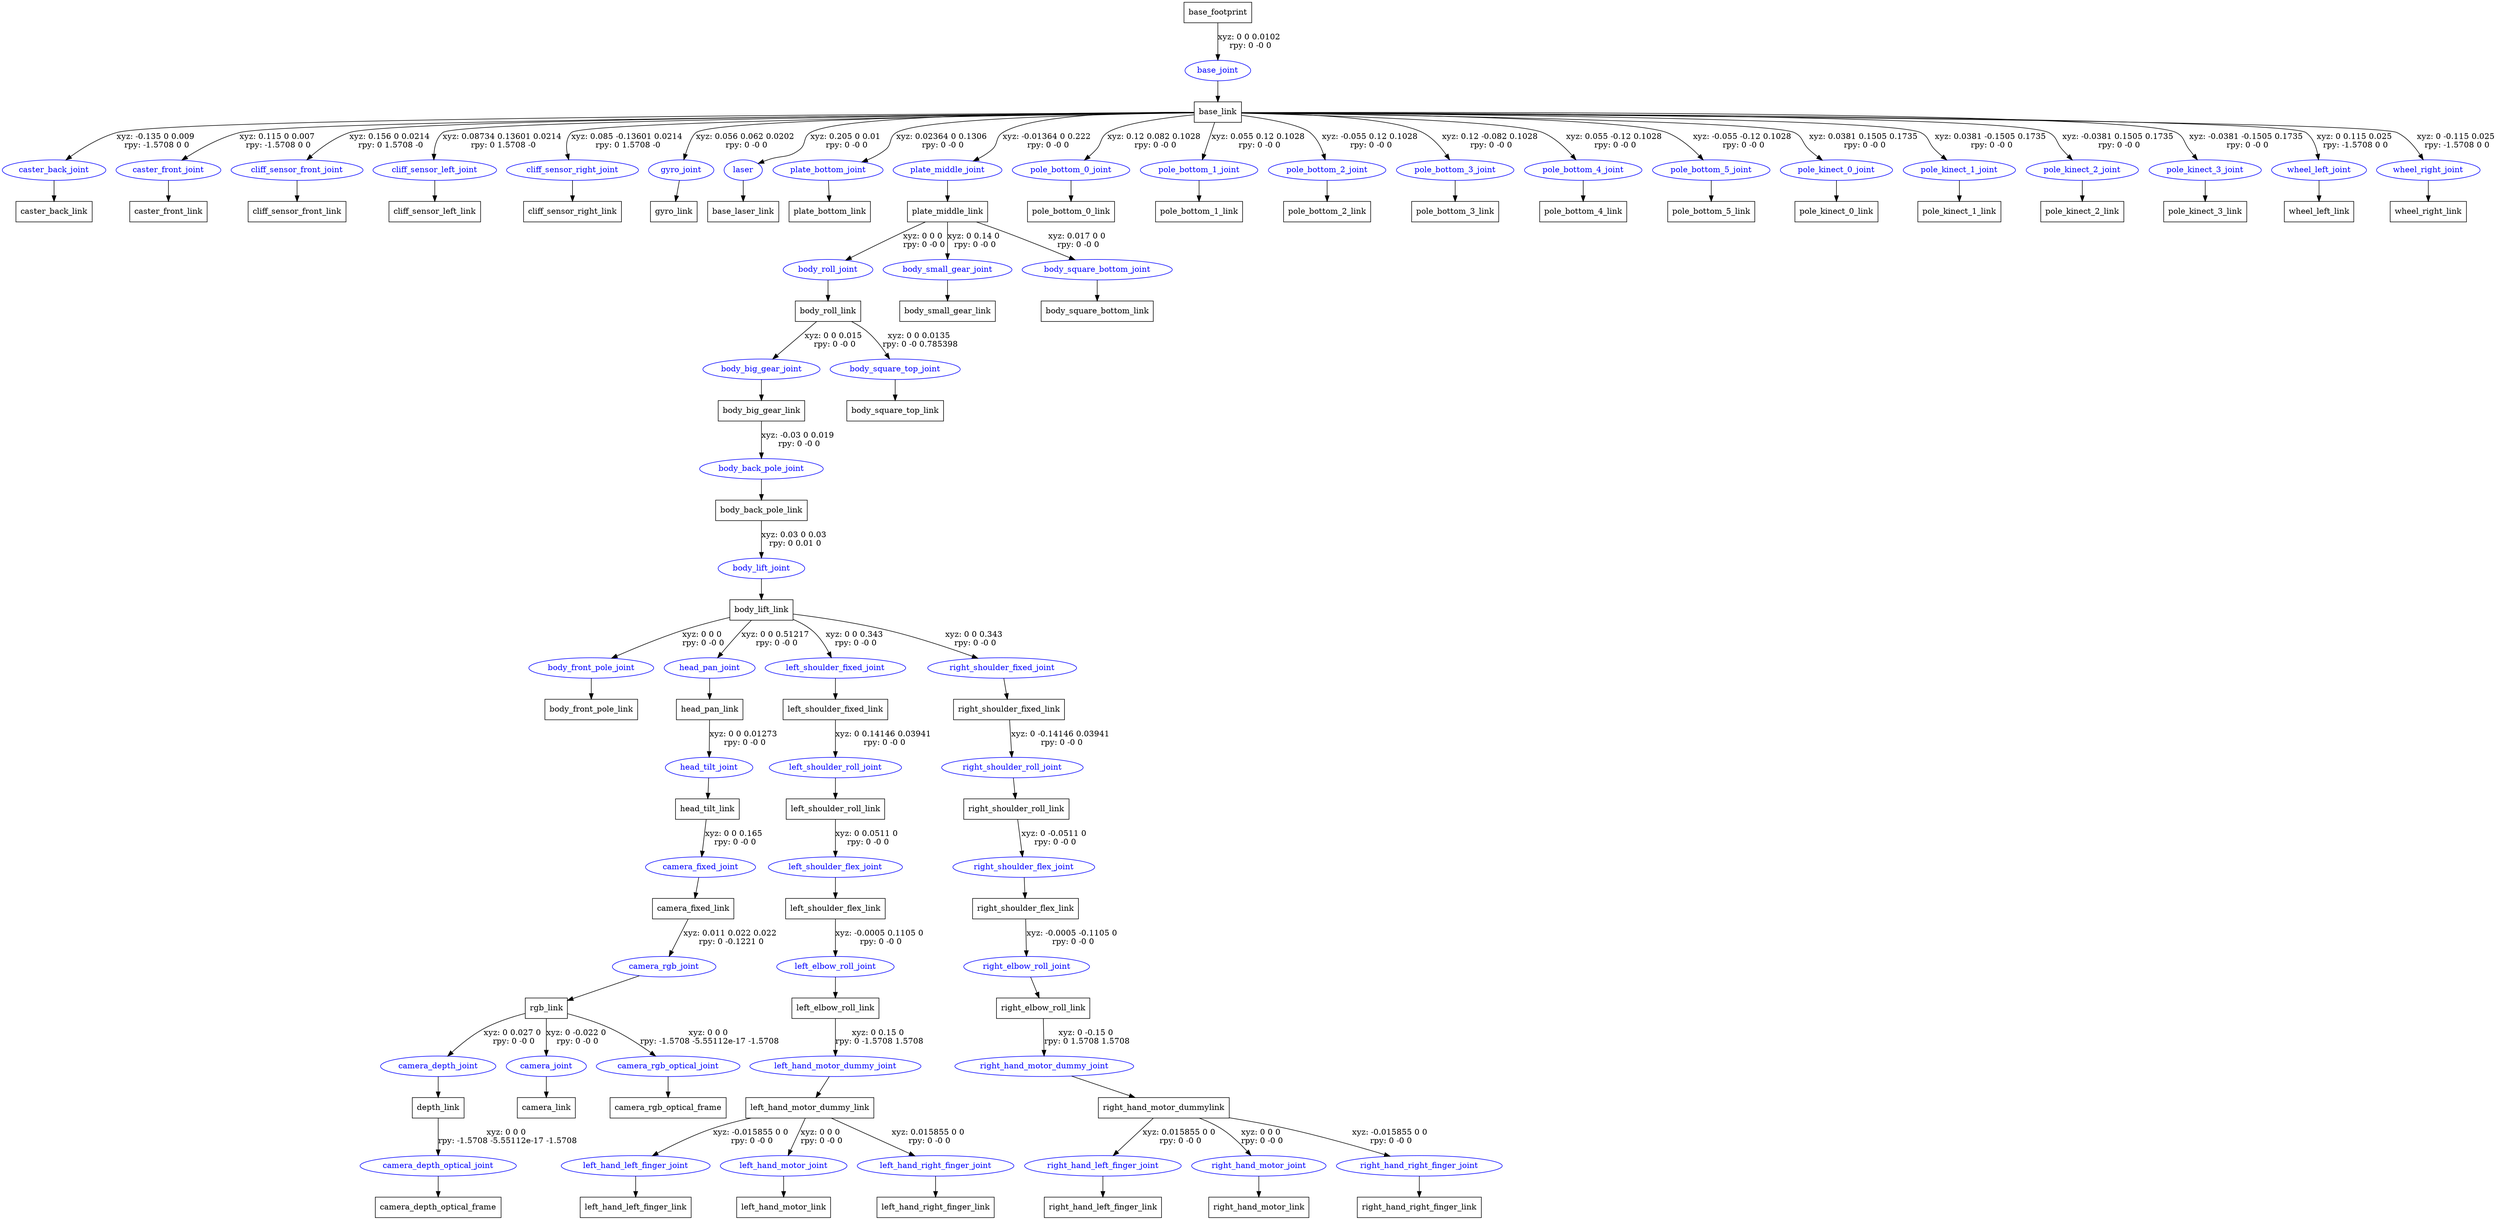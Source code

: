 digraph G {
node [shape=box];
"base_footprint" [label="base_footprint"];
"base_link" [label="base_link"];
"caster_back_link" [label="caster_back_link"];
"caster_front_link" [label="caster_front_link"];
"cliff_sensor_front_link" [label="cliff_sensor_front_link"];
"cliff_sensor_left_link" [label="cliff_sensor_left_link"];
"cliff_sensor_right_link" [label="cliff_sensor_right_link"];
"gyro_link" [label="gyro_link"];
"base_laser_link" [label="base_laser_link"];
"plate_bottom_link" [label="plate_bottom_link"];
"plate_middle_link" [label="plate_middle_link"];
"body_roll_link" [label="body_roll_link"];
"body_big_gear_link" [label="body_big_gear_link"];
"body_back_pole_link" [label="body_back_pole_link"];
"body_lift_link" [label="body_lift_link"];
"body_front_pole_link" [label="body_front_pole_link"];
"head_pan_link" [label="head_pan_link"];
"head_tilt_link" [label="head_tilt_link"];
"camera_fixed_link" [label="camera_fixed_link"];
"rgb_link" [label="rgb_link"];
"depth_link" [label="depth_link"];
"camera_depth_optical_frame" [label="camera_depth_optical_frame"];
"camera_link" [label="camera_link"];
"camera_rgb_optical_frame" [label="camera_rgb_optical_frame"];
"left_shoulder_fixed_link" [label="left_shoulder_fixed_link"];
"left_shoulder_roll_link" [label="left_shoulder_roll_link"];
"left_shoulder_flex_link" [label="left_shoulder_flex_link"];
"left_elbow_roll_link" [label="left_elbow_roll_link"];
"left_hand_motor_dummy_link" [label="left_hand_motor_dummy_link"];
"left_hand_left_finger_link" [label="left_hand_left_finger_link"];
"left_hand_motor_link" [label="left_hand_motor_link"];
"left_hand_right_finger_link" [label="left_hand_right_finger_link"];
"right_shoulder_fixed_link" [label="right_shoulder_fixed_link"];
"right_shoulder_roll_link" [label="right_shoulder_roll_link"];
"right_shoulder_flex_link" [label="right_shoulder_flex_link"];
"right_elbow_roll_link" [label="right_elbow_roll_link"];
"right_hand_motor_dummylink" [label="right_hand_motor_dummylink"];
"right_hand_left_finger_link" [label="right_hand_left_finger_link"];
"right_hand_motor_link" [label="right_hand_motor_link"];
"right_hand_right_finger_link" [label="right_hand_right_finger_link"];
"body_square_top_link" [label="body_square_top_link"];
"body_small_gear_link" [label="body_small_gear_link"];
"body_square_bottom_link" [label="body_square_bottom_link"];
"pole_bottom_0_link" [label="pole_bottom_0_link"];
"pole_bottom_1_link" [label="pole_bottom_1_link"];
"pole_bottom_2_link" [label="pole_bottom_2_link"];
"pole_bottom_3_link" [label="pole_bottom_3_link"];
"pole_bottom_4_link" [label="pole_bottom_4_link"];
"pole_bottom_5_link" [label="pole_bottom_5_link"];
"pole_kinect_0_link" [label="pole_kinect_0_link"];
"pole_kinect_1_link" [label="pole_kinect_1_link"];
"pole_kinect_2_link" [label="pole_kinect_2_link"];
"pole_kinect_3_link" [label="pole_kinect_3_link"];
"wheel_left_link" [label="wheel_left_link"];
"wheel_right_link" [label="wheel_right_link"];
node [shape=ellipse, color=blue, fontcolor=blue];
"base_footprint" -> "base_joint" [label="xyz: 0 0 0.0102 \nrpy: 0 -0 0"]
"base_joint" -> "base_link"
"base_link" -> "caster_back_joint" [label="xyz: -0.135 0 0.009 \nrpy: -1.5708 0 0"]
"caster_back_joint" -> "caster_back_link"
"base_link" -> "caster_front_joint" [label="xyz: 0.115 0 0.007 \nrpy: -1.5708 0 0"]
"caster_front_joint" -> "caster_front_link"
"base_link" -> "cliff_sensor_front_joint" [label="xyz: 0.156 0 0.0214 \nrpy: 0 1.5708 -0"]
"cliff_sensor_front_joint" -> "cliff_sensor_front_link"
"base_link" -> "cliff_sensor_left_joint" [label="xyz: 0.08734 0.13601 0.0214 \nrpy: 0 1.5708 -0"]
"cliff_sensor_left_joint" -> "cliff_sensor_left_link"
"base_link" -> "cliff_sensor_right_joint" [label="xyz: 0.085 -0.13601 0.0214 \nrpy: 0 1.5708 -0"]
"cliff_sensor_right_joint" -> "cliff_sensor_right_link"
"base_link" -> "gyro_joint" [label="xyz: 0.056 0.062 0.0202 \nrpy: 0 -0 0"]
"gyro_joint" -> "gyro_link"
"base_link" -> "laser" [label="xyz: 0.205 0 0.01 \nrpy: 0 -0 0"]
"laser" -> "base_laser_link"
"base_link" -> "plate_bottom_joint" [label="xyz: 0.02364 0 0.1306 \nrpy: 0 -0 0"]
"plate_bottom_joint" -> "plate_bottom_link"
"base_link" -> "plate_middle_joint" [label="xyz: -0.01364 0 0.222 \nrpy: 0 -0 0"]
"plate_middle_joint" -> "plate_middle_link"
"plate_middle_link" -> "body_roll_joint" [label="xyz: 0 0 0 \nrpy: 0 -0 0"]
"body_roll_joint" -> "body_roll_link"
"body_roll_link" -> "body_big_gear_joint" [label="xyz: 0 0 0.015 \nrpy: 0 -0 0"]
"body_big_gear_joint" -> "body_big_gear_link"
"body_big_gear_link" -> "body_back_pole_joint" [label="xyz: -0.03 0 0.019 \nrpy: 0 -0 0"]
"body_back_pole_joint" -> "body_back_pole_link"
"body_back_pole_link" -> "body_lift_joint" [label="xyz: 0.03 0 0.03 \nrpy: 0 0.01 0"]
"body_lift_joint" -> "body_lift_link"
"body_lift_link" -> "body_front_pole_joint" [label="xyz: 0 0 0 \nrpy: 0 -0 0"]
"body_front_pole_joint" -> "body_front_pole_link"
"body_lift_link" -> "head_pan_joint" [label="xyz: 0 0 0.51217 \nrpy: 0 -0 0"]
"head_pan_joint" -> "head_pan_link"
"head_pan_link" -> "head_tilt_joint" [label="xyz: 0 0 0.01273 \nrpy: 0 -0 0"]
"head_tilt_joint" -> "head_tilt_link"
"head_tilt_link" -> "camera_fixed_joint" [label="xyz: 0 0 0.165 \nrpy: 0 -0 0"]
"camera_fixed_joint" -> "camera_fixed_link"
"camera_fixed_link" -> "camera_rgb_joint" [label="xyz: 0.011 0.022 0.022 \nrpy: 0 -0.1221 0"]
"camera_rgb_joint" -> "rgb_link"
"rgb_link" -> "camera_depth_joint" [label="xyz: 0 0.027 0 \nrpy: 0 -0 0"]
"camera_depth_joint" -> "depth_link"
"depth_link" -> "camera_depth_optical_joint" [label="xyz: 0 0 0 \nrpy: -1.5708 -5.55112e-17 -1.5708"]
"camera_depth_optical_joint" -> "camera_depth_optical_frame"
"rgb_link" -> "camera_joint" [label="xyz: 0 -0.022 0 \nrpy: 0 -0 0"]
"camera_joint" -> "camera_link"
"rgb_link" -> "camera_rgb_optical_joint" [label="xyz: 0 0 0 \nrpy: -1.5708 -5.55112e-17 -1.5708"]
"camera_rgb_optical_joint" -> "camera_rgb_optical_frame"
"body_lift_link" -> "left_shoulder_fixed_joint" [label="xyz: 0 0 0.343 \nrpy: 0 -0 0"]
"left_shoulder_fixed_joint" -> "left_shoulder_fixed_link"
"left_shoulder_fixed_link" -> "left_shoulder_roll_joint" [label="xyz: 0 0.14146 0.03941 \nrpy: 0 -0 0"]
"left_shoulder_roll_joint" -> "left_shoulder_roll_link"
"left_shoulder_roll_link" -> "left_shoulder_flex_joint" [label="xyz: 0 0.0511 0 \nrpy: 0 -0 0"]
"left_shoulder_flex_joint" -> "left_shoulder_flex_link"
"left_shoulder_flex_link" -> "left_elbow_roll_joint" [label="xyz: -0.0005 0.1105 0 \nrpy: 0 -0 0"]
"left_elbow_roll_joint" -> "left_elbow_roll_link"
"left_elbow_roll_link" -> "left_hand_motor_dummy_joint" [label="xyz: 0 0.15 0 \nrpy: 0 -1.5708 1.5708"]
"left_hand_motor_dummy_joint" -> "left_hand_motor_dummy_link"
"left_hand_motor_dummy_link" -> "left_hand_left_finger_joint" [label="xyz: -0.015855 0 0 \nrpy: 0 -0 0"]
"left_hand_left_finger_joint" -> "left_hand_left_finger_link"
"left_hand_motor_dummy_link" -> "left_hand_motor_joint" [label="xyz: 0 0 0 \nrpy: 0 -0 0"]
"left_hand_motor_joint" -> "left_hand_motor_link"
"left_hand_motor_dummy_link" -> "left_hand_right_finger_joint" [label="xyz: 0.015855 0 0 \nrpy: 0 -0 0"]
"left_hand_right_finger_joint" -> "left_hand_right_finger_link"
"body_lift_link" -> "right_shoulder_fixed_joint" [label="xyz: 0 0 0.343 \nrpy: 0 -0 0"]
"right_shoulder_fixed_joint" -> "right_shoulder_fixed_link"
"right_shoulder_fixed_link" -> "right_shoulder_roll_joint" [label="xyz: 0 -0.14146 0.03941 \nrpy: 0 -0 0"]
"right_shoulder_roll_joint" -> "right_shoulder_roll_link"
"right_shoulder_roll_link" -> "right_shoulder_flex_joint" [label="xyz: 0 -0.0511 0 \nrpy: 0 -0 0"]
"right_shoulder_flex_joint" -> "right_shoulder_flex_link"
"right_shoulder_flex_link" -> "right_elbow_roll_joint" [label="xyz: -0.0005 -0.1105 0 \nrpy: 0 -0 0"]
"right_elbow_roll_joint" -> "right_elbow_roll_link"
"right_elbow_roll_link" -> "right_hand_motor_dummy_joint" [label="xyz: 0 -0.15 0 \nrpy: 0 1.5708 1.5708"]
"right_hand_motor_dummy_joint" -> "right_hand_motor_dummylink"
"right_hand_motor_dummylink" -> "right_hand_left_finger_joint" [label="xyz: 0.015855 0 0 \nrpy: 0 -0 0"]
"right_hand_left_finger_joint" -> "right_hand_left_finger_link"
"right_hand_motor_dummylink" -> "right_hand_motor_joint" [label="xyz: 0 0 0 \nrpy: 0 -0 0"]
"right_hand_motor_joint" -> "right_hand_motor_link"
"right_hand_motor_dummylink" -> "right_hand_right_finger_joint" [label="xyz: -0.015855 0 0 \nrpy: 0 -0 0"]
"right_hand_right_finger_joint" -> "right_hand_right_finger_link"
"body_roll_link" -> "body_square_top_joint" [label="xyz: 0 0 0.0135 \nrpy: 0 -0 0.785398"]
"body_square_top_joint" -> "body_square_top_link"
"plate_middle_link" -> "body_small_gear_joint" [label="xyz: 0 0.14 0 \nrpy: 0 -0 0"]
"body_small_gear_joint" -> "body_small_gear_link"
"plate_middle_link" -> "body_square_bottom_joint" [label="xyz: 0.017 0 0 \nrpy: 0 -0 0"]
"body_square_bottom_joint" -> "body_square_bottom_link"
"base_link" -> "pole_bottom_0_joint" [label="xyz: 0.12 0.082 0.1028 \nrpy: 0 -0 0"]
"pole_bottom_0_joint" -> "pole_bottom_0_link"
"base_link" -> "pole_bottom_1_joint" [label="xyz: 0.055 0.12 0.1028 \nrpy: 0 -0 0"]
"pole_bottom_1_joint" -> "pole_bottom_1_link"
"base_link" -> "pole_bottom_2_joint" [label="xyz: -0.055 0.12 0.1028 \nrpy: 0 -0 0"]
"pole_bottom_2_joint" -> "pole_bottom_2_link"
"base_link" -> "pole_bottom_3_joint" [label="xyz: 0.12 -0.082 0.1028 \nrpy: 0 -0 0"]
"pole_bottom_3_joint" -> "pole_bottom_3_link"
"base_link" -> "pole_bottom_4_joint" [label="xyz: 0.055 -0.12 0.1028 \nrpy: 0 -0 0"]
"pole_bottom_4_joint" -> "pole_bottom_4_link"
"base_link" -> "pole_bottom_5_joint" [label="xyz: -0.055 -0.12 0.1028 \nrpy: 0 -0 0"]
"pole_bottom_5_joint" -> "pole_bottom_5_link"
"base_link" -> "pole_kinect_0_joint" [label="xyz: 0.0381 0.1505 0.1735 \nrpy: 0 -0 0"]
"pole_kinect_0_joint" -> "pole_kinect_0_link"
"base_link" -> "pole_kinect_1_joint" [label="xyz: 0.0381 -0.1505 0.1735 \nrpy: 0 -0 0"]
"pole_kinect_1_joint" -> "pole_kinect_1_link"
"base_link" -> "pole_kinect_2_joint" [label="xyz: -0.0381 0.1505 0.1735 \nrpy: 0 -0 0"]
"pole_kinect_2_joint" -> "pole_kinect_2_link"
"base_link" -> "pole_kinect_3_joint" [label="xyz: -0.0381 -0.1505 0.1735 \nrpy: 0 -0 0"]
"pole_kinect_3_joint" -> "pole_kinect_3_link"
"base_link" -> "wheel_left_joint" [label="xyz: 0 0.115 0.025 \nrpy: -1.5708 0 0"]
"wheel_left_joint" -> "wheel_left_link"
"base_link" -> "wheel_right_joint" [label="xyz: 0 -0.115 0.025 \nrpy: -1.5708 0 0"]
"wheel_right_joint" -> "wheel_right_link"
}
